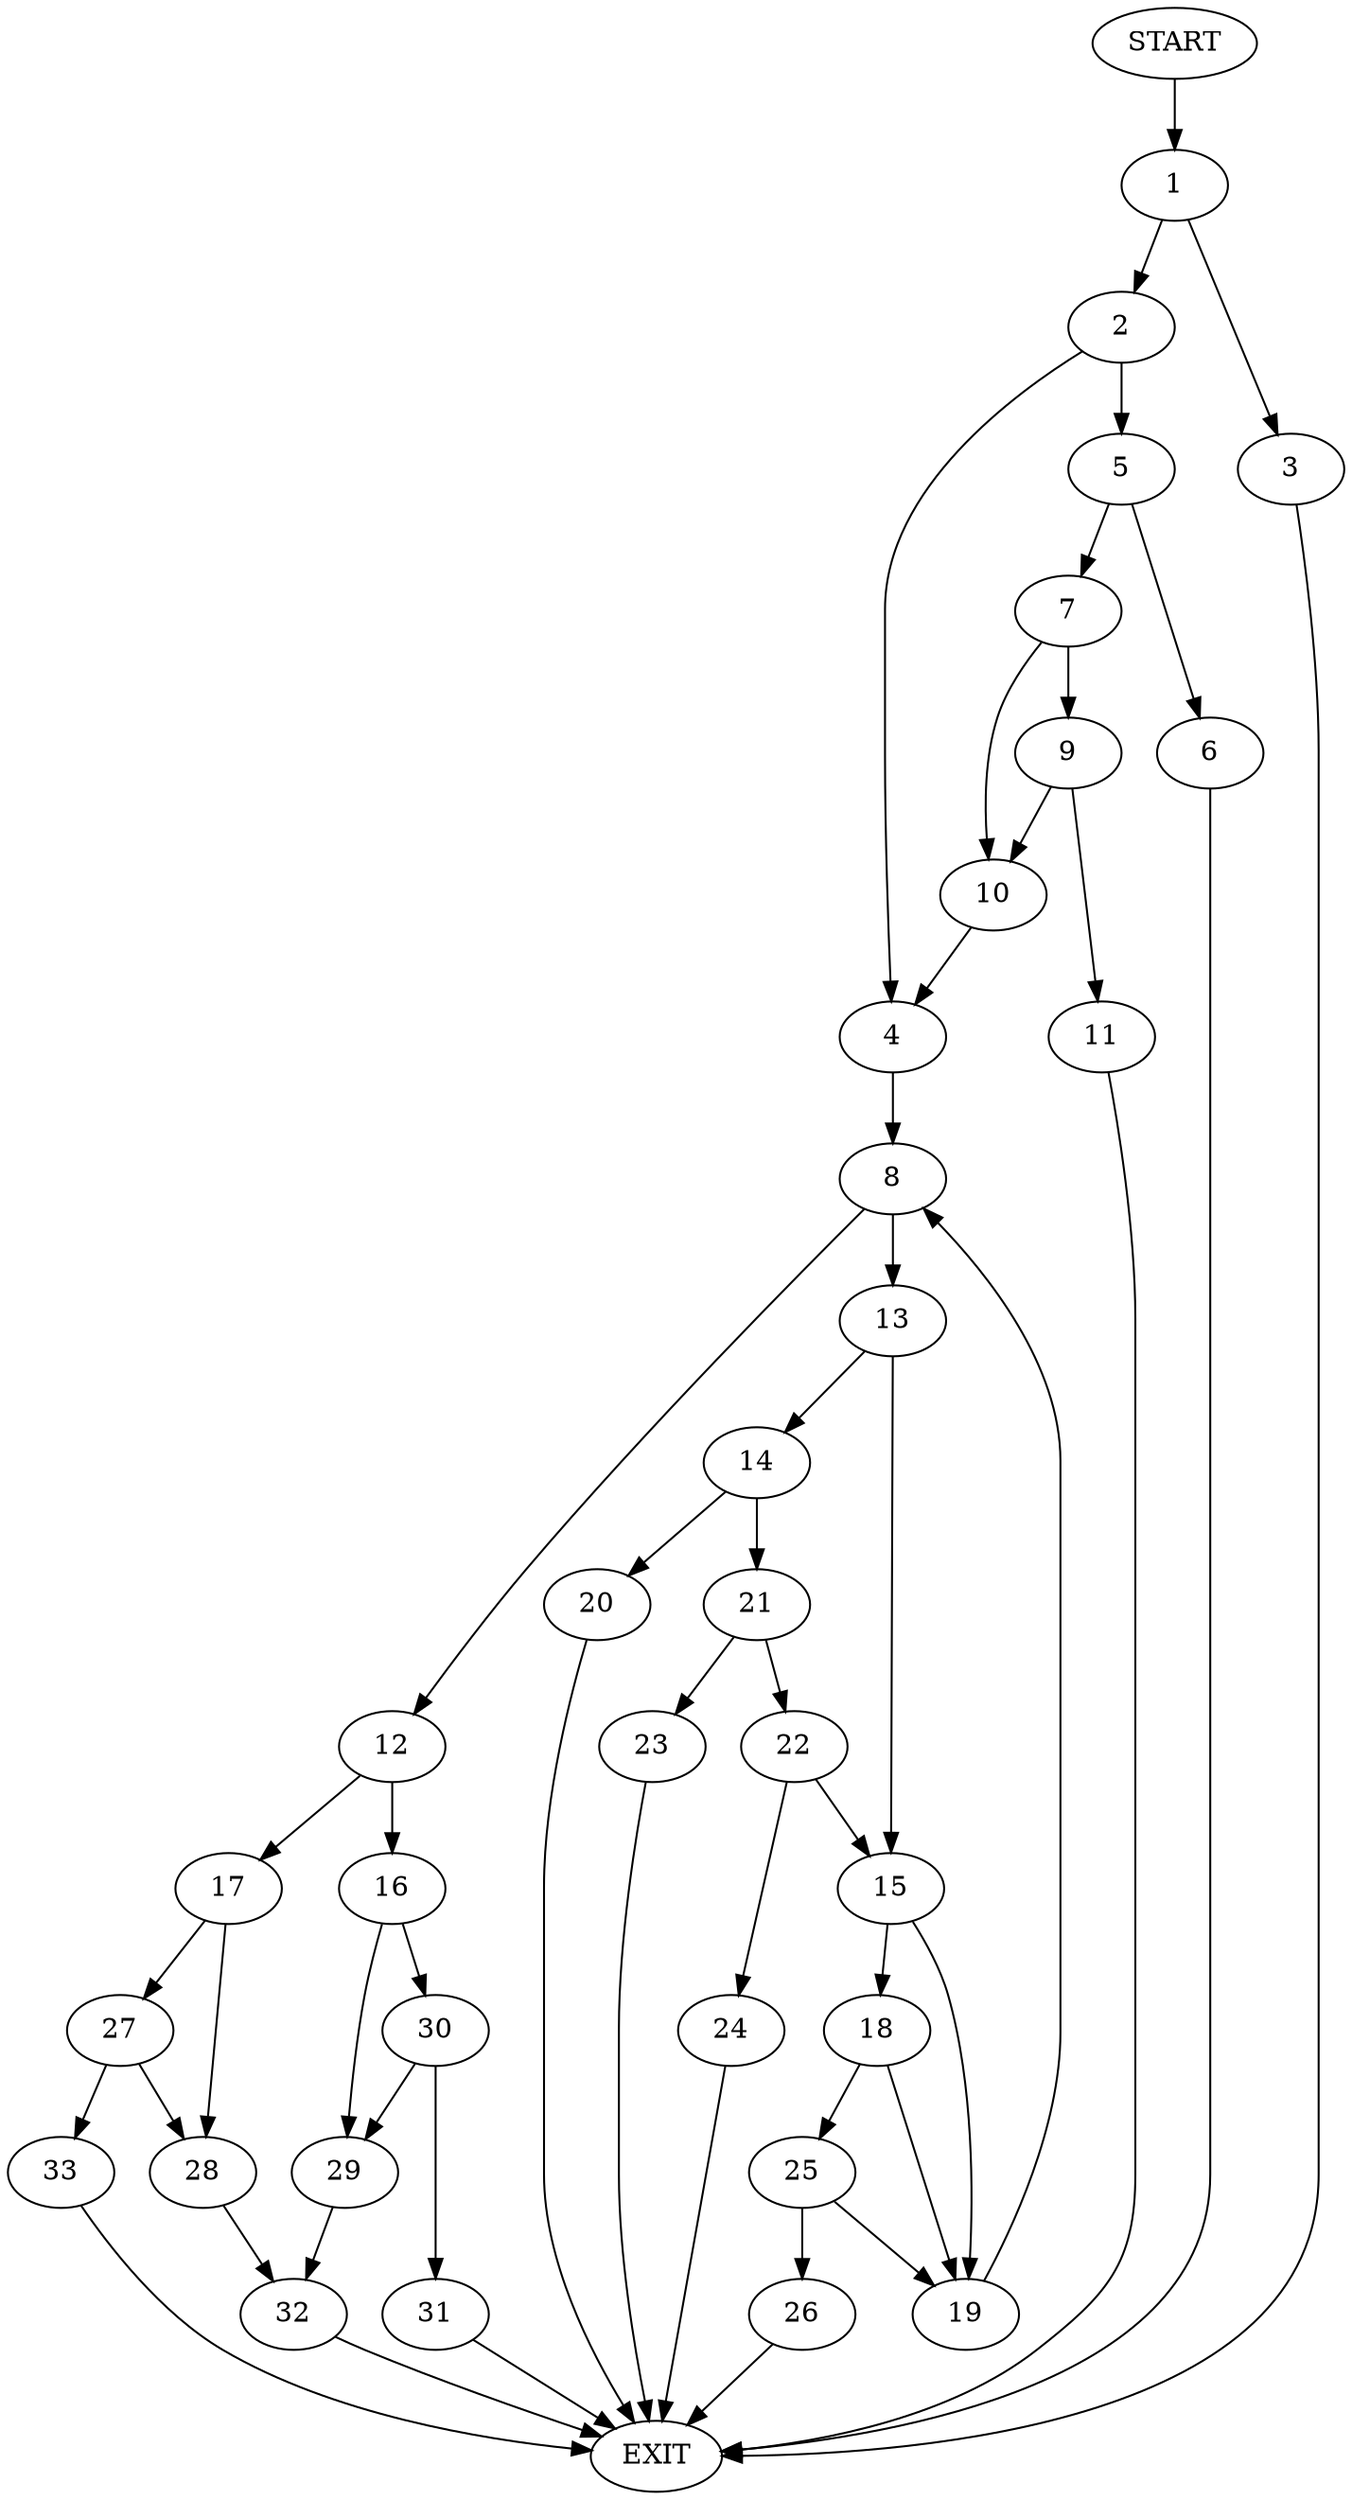 digraph {
0 [label="START"]
34 [label="EXIT"]
0 -> 1
1 -> 2
1 -> 3
3 -> 34
2 -> 4
2 -> 5
5 -> 6
5 -> 7
4 -> 8
7 -> 9
7 -> 10
6 -> 34
9 -> 11
9 -> 10
10 -> 4
11 -> 34
8 -> 12
8 -> 13
13 -> 14
13 -> 15
12 -> 16
12 -> 17
15 -> 18
15 -> 19
14 -> 20
14 -> 21
21 -> 22
21 -> 23
20 -> 34
22 -> 24
22 -> 15
23 -> 34
24 -> 34
19 -> 8
18 -> 25
18 -> 19
25 -> 26
25 -> 19
26 -> 34
17 -> 27
17 -> 28
16 -> 29
16 -> 30
30 -> 31
30 -> 29
29 -> 32
31 -> 34
32 -> 34
28 -> 32
27 -> 33
27 -> 28
33 -> 34
}
